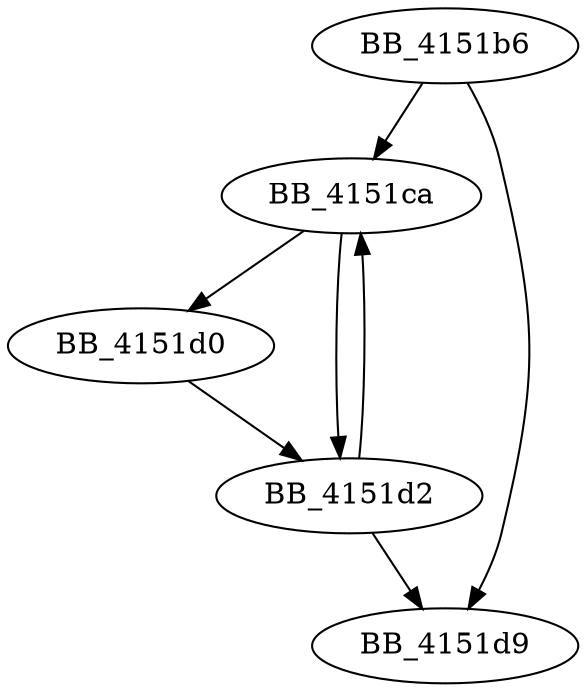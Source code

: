 DiGraph sub_4151B6{
BB_4151b6->BB_4151ca
BB_4151b6->BB_4151d9
BB_4151ca->BB_4151d0
BB_4151ca->BB_4151d2
BB_4151d0->BB_4151d2
BB_4151d2->BB_4151ca
BB_4151d2->BB_4151d9
}
